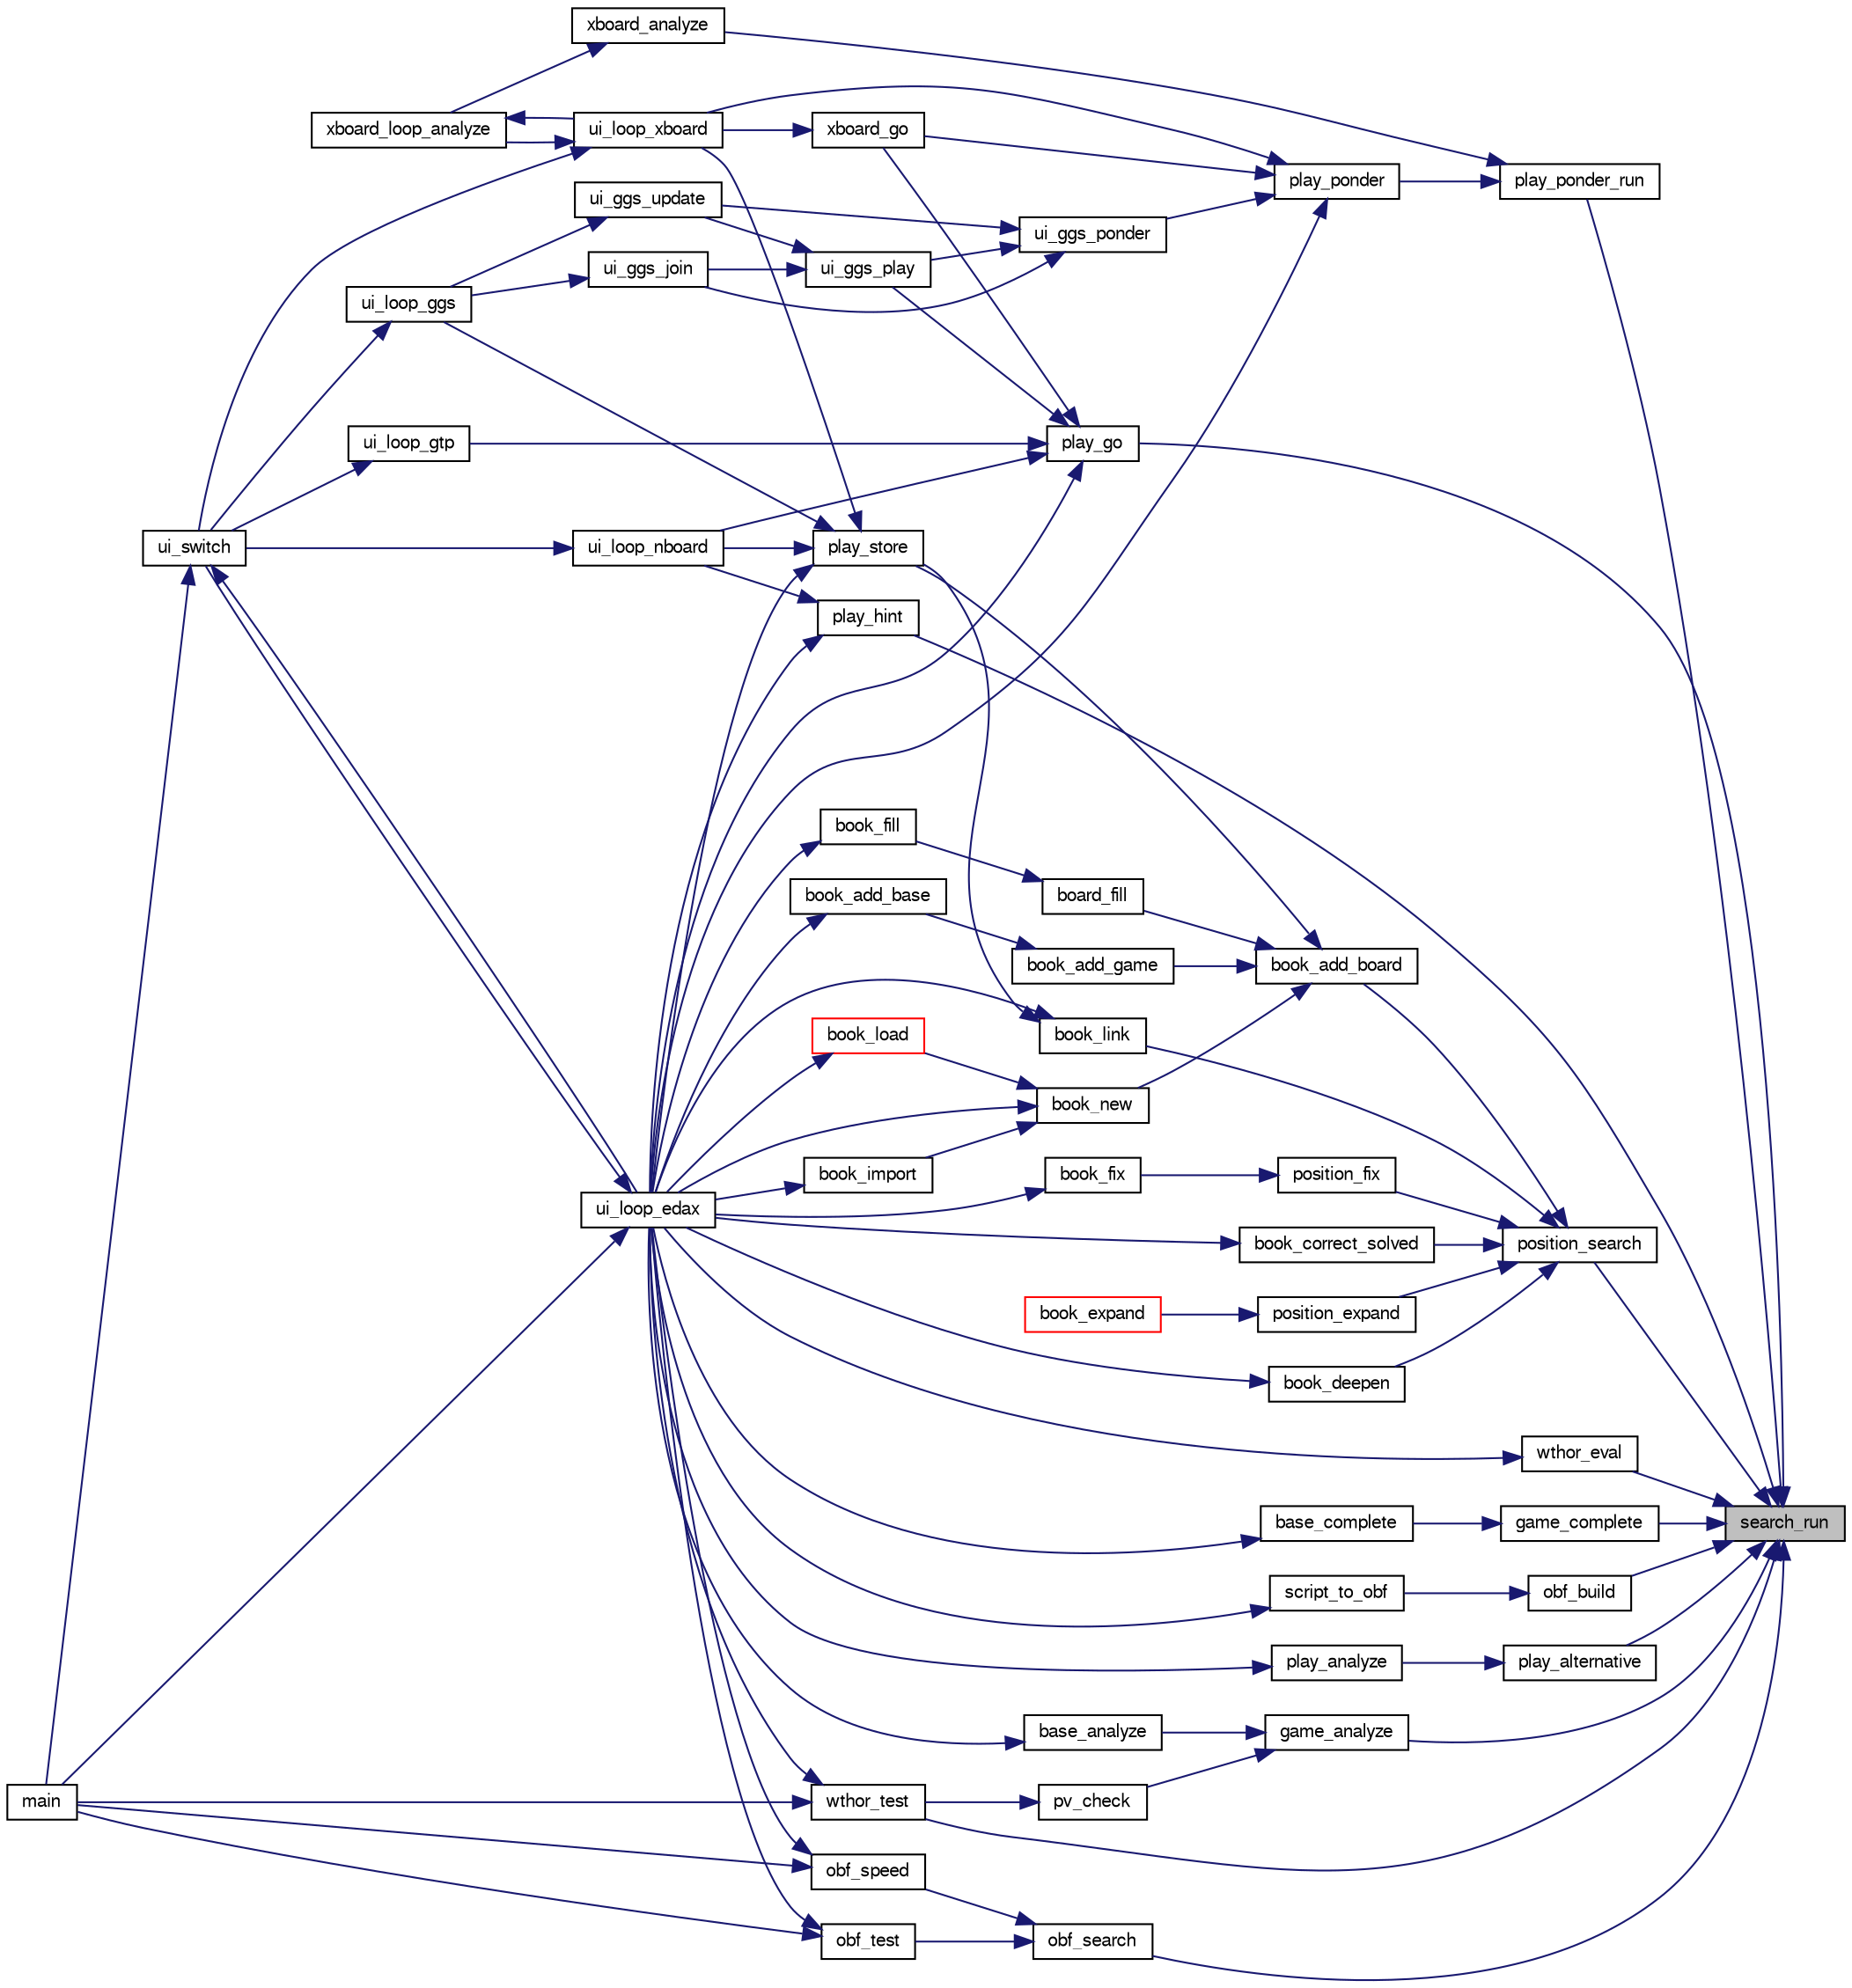 digraph "search_run"
{
 // LATEX_PDF_SIZE
  bgcolor="transparent";
  edge [fontname="FreeSans",fontsize="10",labelfontname="FreeSans",labelfontsize="10"];
  node [fontname="FreeSans",fontsize="10",shape=record];
  rankdir="RL";
  Node1 [label="search_run",height=0.2,width=0.4,color="black", fillcolor="grey75", style="filled", fontcolor="black",tooltip="Search the bestmove of a given board."];
  Node1 -> Node2 [dir="back",color="midnightblue",fontsize="10",style="solid",fontname="FreeSans"];
  Node2 [label="game_analyze",height=0.2,width=0.4,color="black",URL="$game_8c.html#a17775ff0efa3d8592bed935dedb31a45",tooltip="Analyze an endgame."];
  Node2 -> Node3 [dir="back",color="midnightblue",fontsize="10",style="solid",fontname="FreeSans"];
  Node3 [label="base_analyze",height=0.2,width=0.4,color="black",URL="$base_8c.html#a130adf3915feeb8dd21edd8c715c220f",tooltip="Base analysis."];
  Node3 -> Node4 [dir="back",color="midnightblue",fontsize="10",style="solid",fontname="FreeSans"];
  Node4 [label="ui_loop_edax",height=0.2,width=0.4,color="black",URL="$edax_8c.html#a2354b96c7688bae32bedb6203d672f50",tooltip="Loop event."];
  Node4 -> Node5 [dir="back",color="midnightblue",fontsize="10",style="solid",fontname="FreeSans"];
  Node5 [label="main",height=0.2,width=0.4,color="black",URL="$main_8c.html#a3c04138a5bfe5d72780bb7e82a18e627",tooltip="edax main function."];
  Node4 -> Node6 [dir="back",color="midnightblue",fontsize="10",style="solid",fontname="FreeSans"];
  Node6 [label="ui_switch",height=0.2,width=0.4,color="black",URL="$ui_8c.html#a4234d6b0fd690186ef0ec2fc2eba2d4d",tooltip="Switch between different User Interface."];
  Node6 -> Node5 [dir="back",color="midnightblue",fontsize="10",style="solid",fontname="FreeSans"];
  Node6 -> Node4 [dir="back",color="midnightblue",fontsize="10",style="solid",fontname="FreeSans"];
  Node2 -> Node7 [dir="back",color="midnightblue",fontsize="10",style="solid",fontname="FreeSans"];
  Node7 [label="pv_check",height=0.2,width=0.4,color="black",URL="$base_8c.html#ae5fd96b2c5fc0853715832158d172eb0",tooltip="Verify that a PV does not contain errors."];
  Node7 -> Node8 [dir="back",color="midnightblue",fontsize="10",style="solid",fontname="FreeSans"];
  Node8 [label="wthor_test",height=0.2,width=0.4,color="black",URL="$base_8c.html#acd4aaf9717e79148da6c763b1c022016",tooltip="Test Search with a wthor base."];
  Node8 -> Node5 [dir="back",color="midnightblue",fontsize="10",style="solid",fontname="FreeSans"];
  Node8 -> Node4 [dir="back",color="midnightblue",fontsize="10",style="solid",fontname="FreeSans"];
  Node1 -> Node9 [dir="back",color="midnightblue",fontsize="10",style="solid",fontname="FreeSans"];
  Node9 [label="game_complete",height=0.2,width=0.4,color="black",URL="$game_8c.html#a2478745958cb21430866a4ea503274df",tooltip="Terminate an unfinished game."];
  Node9 -> Node10 [dir="back",color="midnightblue",fontsize="10",style="solid",fontname="FreeSans"];
  Node10 [label="base_complete",height=0.2,width=0.4,color="black",URL="$base_8c.html#a2aaa6c7fc6111edcd85b623bcd217180",tooltip="Base analysis."];
  Node10 -> Node4 [dir="back",color="midnightblue",fontsize="10",style="solid",fontname="FreeSans"];
  Node1 -> Node11 [dir="back",color="midnightblue",fontsize="10",style="solid",fontname="FreeSans"];
  Node11 [label="obf_build",height=0.2,width=0.4,color="black",URL="$obftest_8c.html#a6ed0f135c4cf4021e18eb1a965a72bfa",tooltip="Build an OBF structure."];
  Node11 -> Node12 [dir="back",color="midnightblue",fontsize="10",style="solid",fontname="FreeSans"];
  Node12 [label="script_to_obf",height=0.2,width=0.4,color="black",URL="$obftest_8c.html#ad1bc6f7d32d2b1775f5e91f2d2e0f8b8",tooltip="Build an OBF file from a Script file."];
  Node12 -> Node4 [dir="back",color="midnightblue",fontsize="10",style="solid",fontname="FreeSans"];
  Node1 -> Node13 [dir="back",color="midnightblue",fontsize="10",style="solid",fontname="FreeSans"];
  Node13 [label="obf_search",height=0.2,width=0.4,color="black",URL="$obftest_8c.html#ab9783a5ca8dc9d2b69ed9ae61945bbfb",tooltip="Analyze an OBF structure."];
  Node13 -> Node14 [dir="back",color="midnightblue",fontsize="10",style="solid",fontname="FreeSans"];
  Node14 [label="obf_speed",height=0.2,width=0.4,color="black",URL="$obftest_8c.html#a07fd9cdb993c22a9de285e054331e4e4",tooltip="Test edax speed by running for at least 1 minutes on problems deeper and deeper."];
  Node14 -> Node5 [dir="back",color="midnightblue",fontsize="10",style="solid",fontname="FreeSans"];
  Node14 -> Node4 [dir="back",color="midnightblue",fontsize="10",style="solid",fontname="FreeSans"];
  Node13 -> Node15 [dir="back",color="midnightblue",fontsize="10",style="solid",fontname="FreeSans"];
  Node15 [label="obf_test",height=0.2,width=0.4,color="black",URL="$obftest_8c.html#af8974909ba686b74a0620bdcc7ef5f81",tooltip="Test an OBF file."];
  Node15 -> Node5 [dir="back",color="midnightblue",fontsize="10",style="solid",fontname="FreeSans"];
  Node15 -> Node4 [dir="back",color="midnightblue",fontsize="10",style="solid",fontname="FreeSans"];
  Node1 -> Node16 [dir="back",color="midnightblue",fontsize="10",style="solid",fontname="FreeSans"];
  Node16 [label="play_alternative",height=0.2,width=0.4,color="black",URL="$play_8c.html#ab220e1e3acf69015cd2e2b32abbdbaae",tooltip="Seek for the best alternative move."];
  Node16 -> Node17 [dir="back",color="midnightblue",fontsize="10",style="solid",fontname="FreeSans"];
  Node17 [label="play_analyze",height=0.2,width=0.4,color="black",URL="$play_8c.html#a32624a895b8cf4ec475a8de0ee5df3a1",tooltip="Analyze a played game."];
  Node17 -> Node4 [dir="back",color="midnightblue",fontsize="10",style="solid",fontname="FreeSans"];
  Node1 -> Node18 [dir="back",color="midnightblue",fontsize="10",style="solid",fontname="FreeSans"];
  Node18 [label="play_go",height=0.2,width=0.4,color="black",URL="$play_8c.html#aeba64a0b6660a04cff93da447da3f746",tooltip="Start thinking."];
  Node18 -> Node19 [dir="back",color="midnightblue",fontsize="10",style="solid",fontname="FreeSans"];
  Node19 [label="ui_ggs_play",height=0.2,width=0.4,color="black",URL="$ggs_8c.html#a55704d516945d0fc38a4aae02fca1bfe",tooltip="ui_ggs_play"];
  Node19 -> Node20 [dir="back",color="midnightblue",fontsize="10",style="solid",fontname="FreeSans"];
  Node20 [label="ui_ggs_join",height=0.2,width=0.4,color="black",URL="$ggs_8c.html#afc8b9c7d5dd5c68bdabac6790ff83aff",tooltip="ui_ggs_join"];
  Node20 -> Node21 [dir="back",color="midnightblue",fontsize="10",style="solid",fontname="FreeSans"];
  Node21 [label="ui_loop_ggs",height=0.2,width=0.4,color="black",URL="$ggs_8c.html#a245d5c8f964506584b8d505c7305eb94",tooltip="ui_loop_ggs"];
  Node21 -> Node6 [dir="back",color="midnightblue",fontsize="10",style="solid",fontname="FreeSans"];
  Node19 -> Node22 [dir="back",color="midnightblue",fontsize="10",style="solid",fontname="FreeSans"];
  Node22 [label="ui_ggs_update",height=0.2,width=0.4,color="black",URL="$ggs_8c.html#add208abcf5430b768477f3ea02a2b139",tooltip="ui_ggs_update"];
  Node22 -> Node21 [dir="back",color="midnightblue",fontsize="10",style="solid",fontname="FreeSans"];
  Node18 -> Node4 [dir="back",color="midnightblue",fontsize="10",style="solid",fontname="FreeSans"];
  Node18 -> Node23 [dir="back",color="midnightblue",fontsize="10",style="solid",fontname="FreeSans"];
  Node23 [label="ui_loop_gtp",height=0.2,width=0.4,color="black",URL="$gtp_8c.html#aa036470059be60da73acd63418093e1e",tooltip="Loop event."];
  Node23 -> Node6 [dir="back",color="midnightblue",fontsize="10",style="solid",fontname="FreeSans"];
  Node18 -> Node24 [dir="back",color="midnightblue",fontsize="10",style="solid",fontname="FreeSans"];
  Node24 [label="ui_loop_nboard",height=0.2,width=0.4,color="black",URL="$nboard_8c.html#a13ec69450a157e8cbf526b11d1a27be6",tooltip="Loop event."];
  Node24 -> Node6 [dir="back",color="midnightblue",fontsize="10",style="solid",fontname="FreeSans"];
  Node18 -> Node25 [dir="back",color="midnightblue",fontsize="10",style="solid",fontname="FreeSans"];
  Node25 [label="xboard_go",height=0.2,width=0.4,color="black",URL="$xboard_8c.html#ac3cbe43d38c75f78ef60f463f91bf3fe",tooltip=" "];
  Node25 -> Node26 [dir="back",color="midnightblue",fontsize="10",style="solid",fontname="FreeSans"];
  Node26 [label="ui_loop_xboard",height=0.2,width=0.4,color="black",URL="$ui_8h.html#af80ec70d3d08eb4c17c84d3997aaba0f",tooltip="Loop event."];
  Node26 -> Node6 [dir="back",color="midnightblue",fontsize="10",style="solid",fontname="FreeSans"];
  Node26 -> Node27 [dir="back",color="midnightblue",fontsize="10",style="solid",fontname="FreeSans"];
  Node27 [label="xboard_loop_analyze",height=0.2,width=0.4,color="black",URL="$xboard_8c.html#a6ec4f7e4a6e59e32b5eb95b566f098c8",tooltip="Analyze."];
  Node27 -> Node26 [dir="back",color="midnightblue",fontsize="10",style="solid",fontname="FreeSans"];
  Node1 -> Node28 [dir="back",color="midnightblue",fontsize="10",style="solid",fontname="FreeSans"];
  Node28 [label="play_hint",height=0.2,width=0.4,color="black",URL="$play_8c.html#a331a1824215c3c7be0241fe0e2d4da57",tooltip="Start thinking."];
  Node28 -> Node4 [dir="back",color="midnightblue",fontsize="10",style="solid",fontname="FreeSans"];
  Node28 -> Node24 [dir="back",color="midnightblue",fontsize="10",style="solid",fontname="FreeSans"];
  Node1 -> Node29 [dir="back",color="midnightblue",fontsize="10",style="solid",fontname="FreeSans"];
  Node29 [label="play_ponder_run",height=0.2,width=0.4,color="black",URL="$play_8c.html#a6a826d8e8634b46e269daeed05de785c",tooltip="do ponderation."];
  Node29 -> Node30 [dir="back",color="midnightblue",fontsize="10",style="solid",fontname="FreeSans"];
  Node30 [label="play_ponder",height=0.2,width=0.4,color="black",URL="$play_8c.html#a391455b9715193a13afe7d863734893f",tooltip="Ponder."];
  Node30 -> Node31 [dir="back",color="midnightblue",fontsize="10",style="solid",fontname="FreeSans"];
  Node31 [label="ui_ggs_ponder",height=0.2,width=0.4,color="black",URL="$ggs_8c.html#acd83ffbed6d799eebb5ba51884f7f376",tooltip="ui_ggs_ponder"];
  Node31 -> Node20 [dir="back",color="midnightblue",fontsize="10",style="solid",fontname="FreeSans"];
  Node31 -> Node19 [dir="back",color="midnightblue",fontsize="10",style="solid",fontname="FreeSans"];
  Node31 -> Node22 [dir="back",color="midnightblue",fontsize="10",style="solid",fontname="FreeSans"];
  Node30 -> Node4 [dir="back",color="midnightblue",fontsize="10",style="solid",fontname="FreeSans"];
  Node30 -> Node26 [dir="back",color="midnightblue",fontsize="10",style="solid",fontname="FreeSans"];
  Node30 -> Node25 [dir="back",color="midnightblue",fontsize="10",style="solid",fontname="FreeSans"];
  Node29 -> Node32 [dir="back",color="midnightblue",fontsize="10",style="solid",fontname="FreeSans"];
  Node32 [label="xboard_analyze",height=0.2,width=0.4,color="black",URL="$xboard_8c.html#a213bcf9938dc33b50c60576920dbecda",tooltip="Analyze."];
  Node32 -> Node27 [dir="back",color="midnightblue",fontsize="10",style="solid",fontname="FreeSans"];
  Node1 -> Node33 [dir="back",color="midnightblue",fontsize="10",style="solid",fontname="FreeSans"];
  Node33 [label="position_search",height=0.2,width=0.4,color="black",URL="$book_8c.html#ad3b2686173649c214c8349e5e3da0aca",tooltip="Evaluate a position."];
  Node33 -> Node34 [dir="back",color="midnightblue",fontsize="10",style="solid",fontname="FreeSans"];
  Node34 [label="book_add_board",height=0.2,width=0.4,color="black",URL="$book_8c.html#a429dbc3a206062b05e0e9da5f6fd8452",tooltip="Add a position."];
  Node34 -> Node35 [dir="back",color="midnightblue",fontsize="10",style="solid",fontname="FreeSans"];
  Node35 [label="board_fill",height=0.2,width=0.4,color="black",URL="$book_8c.html#abdce4d74200559a64a4a498f952cfe96",tooltip="Fill the opening book."];
  Node35 -> Node36 [dir="back",color="midnightblue",fontsize="10",style="solid",fontname="FreeSans"];
  Node36 [label="book_fill",height=0.2,width=0.4,color="black",URL="$book_8c.html#a8b077347609455ad7b3647212dde9cff",tooltip="Fill a book."];
  Node36 -> Node4 [dir="back",color="midnightblue",fontsize="10",style="solid",fontname="FreeSans"];
  Node34 -> Node37 [dir="back",color="midnightblue",fontsize="10",style="solid",fontname="FreeSans"];
  Node37 [label="book_add_game",height=0.2,width=0.4,color="black",URL="$book_8c.html#aea8461bde1df7dad3d55f9589c1ed586",tooltip="Add positions from a game."];
  Node37 -> Node38 [dir="back",color="midnightblue",fontsize="10",style="solid",fontname="FreeSans"];
  Node38 [label="book_add_base",height=0.2,width=0.4,color="black",URL="$book_8c.html#af1d5717ff0e5c8adb16ec5f86197cc33",tooltip="Add positions from a game database."];
  Node38 -> Node4 [dir="back",color="midnightblue",fontsize="10",style="solid",fontname="FreeSans"];
  Node34 -> Node39 [dir="back",color="midnightblue",fontsize="10",style="solid",fontname="FreeSans"];
  Node39 [label="book_new",height=0.2,width=0.4,color="black",URL="$book_8c.html#ad5b3cab81d4692d626c6f7c6d9de87e5",tooltip="Create a new opening book."];
  Node39 -> Node40 [dir="back",color="midnightblue",fontsize="10",style="solid",fontname="FreeSans"];
  Node40 [label="book_import",height=0.2,width=0.4,color="black",URL="$book_8c.html#a4712b08434258f4d8d8808cc6ce94914",tooltip="Import an opening book."];
  Node40 -> Node4 [dir="back",color="midnightblue",fontsize="10",style="solid",fontname="FreeSans"];
  Node39 -> Node41 [dir="back",color="midnightblue",fontsize="10",style="solid",fontname="FreeSans"];
  Node41 [label="book_load",height=0.2,width=0.4,color="red",URL="$book_8c.html#ae4908276236d3d01b1368df695396207",tooltip="Load the opening book."];
  Node41 -> Node4 [dir="back",color="midnightblue",fontsize="10",style="solid",fontname="FreeSans"];
  Node39 -> Node4 [dir="back",color="midnightblue",fontsize="10",style="solid",fontname="FreeSans"];
  Node34 -> Node47 [dir="back",color="midnightblue",fontsize="10",style="solid",fontname="FreeSans"];
  Node47 [label="play_store",height=0.2,width=0.4,color="black",URL="$play_8c.html#a050579c3f94a2d5990bc186369ad7980",tooltip="store the game into the opening book"];
  Node47 -> Node4 [dir="back",color="midnightblue",fontsize="10",style="solid",fontname="FreeSans"];
  Node47 -> Node21 [dir="back",color="midnightblue",fontsize="10",style="solid",fontname="FreeSans"];
  Node47 -> Node24 [dir="back",color="midnightblue",fontsize="10",style="solid",fontname="FreeSans"];
  Node47 -> Node26 [dir="back",color="midnightblue",fontsize="10",style="solid",fontname="FreeSans"];
  Node33 -> Node48 [dir="back",color="midnightblue",fontsize="10",style="solid",fontname="FreeSans"];
  Node48 [label="book_correct_solved",height=0.2,width=0.4,color="black",URL="$book_8c.html#a5d47bbd4e02ae5c77348337d33a5a5d1",tooltip="Correct wrong solved score in the book."];
  Node48 -> Node4 [dir="back",color="midnightblue",fontsize="10",style="solid",fontname="FreeSans"];
  Node33 -> Node49 [dir="back",color="midnightblue",fontsize="10",style="solid",fontname="FreeSans"];
  Node49 [label="book_deepen",height=0.2,width=0.4,color="black",URL="$book_8c.html#a3421ecf81896bfc86ffc3ebe851699c8",tooltip="Deepen a book."];
  Node49 -> Node4 [dir="back",color="midnightblue",fontsize="10",style="solid",fontname="FreeSans"];
  Node33 -> Node50 [dir="back",color="midnightblue",fontsize="10",style="solid",fontname="FreeSans"];
  Node50 [label="book_link",height=0.2,width=0.4,color="black",URL="$book_8c.html#aa6ed7f52fa850a997e7d4290bfbc5675",tooltip="Link a book."];
  Node50 -> Node47 [dir="back",color="midnightblue",fontsize="10",style="solid",fontname="FreeSans"];
  Node50 -> Node4 [dir="back",color="midnightblue",fontsize="10",style="solid",fontname="FreeSans"];
  Node33 -> Node51 [dir="back",color="midnightblue",fontsize="10",style="solid",fontname="FreeSans"];
  Node51 [label="position_expand",height=0.2,width=0.4,color="black",URL="$book_8c.html#a3d3386302ce5a1f050ca860bcf8c2ce6",tooltip="Expand a position."];
  Node51 -> Node52 [dir="back",color="midnightblue",fontsize="10",style="solid",fontname="FreeSans"];
  Node52 [label="book_expand",height=0.2,width=0.4,color="red",URL="$book_8c.html#a1cfcc1d0080958387f00fbc3fe9daf65",tooltip="Expand a book."];
  Node33 -> Node56 [dir="back",color="midnightblue",fontsize="10",style="solid",fontname="FreeSans"];
  Node56 [label="position_fix",height=0.2,width=0.4,color="black",URL="$book_8c.html#a2ed2c1217479c4fbf492246c22b28199",tooltip="Fix a position."];
  Node56 -> Node57 [dir="back",color="midnightblue",fontsize="10",style="solid",fontname="FreeSans"];
  Node57 [label="book_fix",height=0.2,width=0.4,color="black",URL="$book_8c.html#aa2ad325e4b8a91c0c2022f74ae16365e",tooltip="Fix a book."];
  Node57 -> Node4 [dir="back",color="midnightblue",fontsize="10",style="solid",fontname="FreeSans"];
  Node1 -> Node58 [dir="back",color="midnightblue",fontsize="10",style="solid",fontname="FreeSans"];
  Node58 [label="wthor_eval",height=0.2,width=0.4,color="black",URL="$base_8c.html#a86b72b1d7f3ee47ec62cbb618546ec70",tooltip="Test Eval with a wthor base."];
  Node58 -> Node4 [dir="back",color="midnightblue",fontsize="10",style="solid",fontname="FreeSans"];
  Node1 -> Node8 [dir="back",color="midnightblue",fontsize="10",style="solid",fontname="FreeSans"];
}
